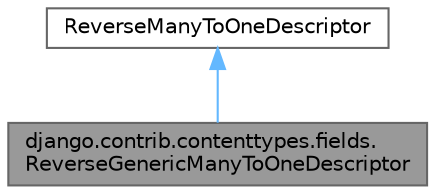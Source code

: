 digraph "django.contrib.contenttypes.fields.ReverseGenericManyToOneDescriptor"
{
 // LATEX_PDF_SIZE
  bgcolor="transparent";
  edge [fontname=Helvetica,fontsize=10,labelfontname=Helvetica,labelfontsize=10];
  node [fontname=Helvetica,fontsize=10,shape=box,height=0.2,width=0.4];
  Node1 [id="Node000001",label="django.contrib.contenttypes.fields.\lReverseGenericManyToOneDescriptor",height=0.2,width=0.4,color="gray40", fillcolor="grey60", style="filled", fontcolor="black",tooltip=" "];
  Node2 -> Node1 [id="edge2_Node000001_Node000002",dir="back",color="steelblue1",style="solid",tooltip=" "];
  Node2 [id="Node000002",label="ReverseManyToOneDescriptor",height=0.2,width=0.4,color="gray40", fillcolor="white", style="filled",tooltip=" "];
}

